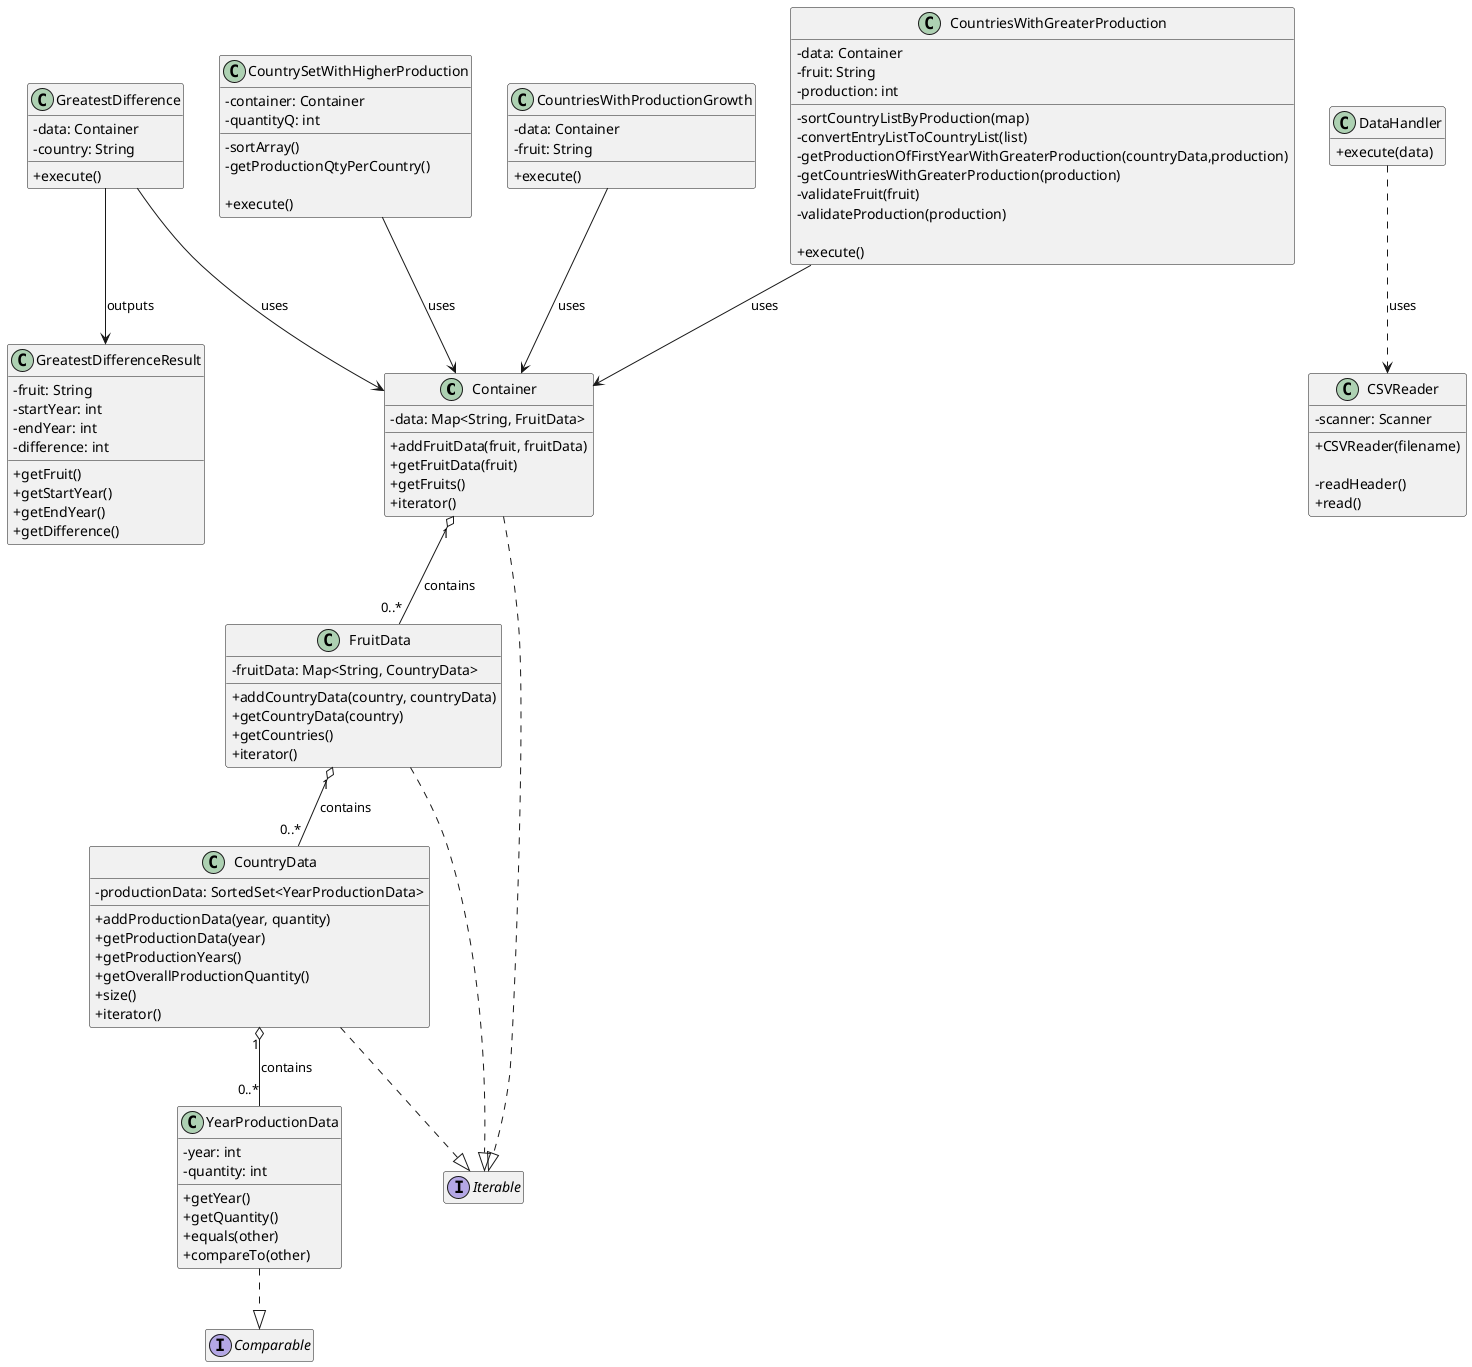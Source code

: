 @startuml CD_COMPLETE

skinparam classAttributeIconSize 0
hide empty members

class Container {
  -data: Map<String, FruitData>

  +addFruitData(fruit, fruitData)
  +getFruitData(fruit)
  +getFruits()
  +iterator()
}

class FruitData {
  -fruitData: Map<String, CountryData>

  +addCountryData(country, countryData)
  +getCountryData(country)
  +getCountries()
  +iterator()
}

class CountryData {
  -productionData: SortedSet<YearProductionData>

  +addProductionData(year, quantity)
  +getProductionData(year)
  +getProductionYears()
  +getOverallProductionQuantity()
  +size()
  +iterator()
}

class YearProductionData {
  -year: int
  -quantity: int

  +getYear()
  +getQuantity()
  +equals(other)
  +compareTo(other)
}

class GreatestDifferenceResult {
  - fruit: String
  - startYear: int
  - endYear: int
  - difference: int

  +getFruit()
  +getStartYear()
  +getEndYear()
  +getDifference()
}

class CSVReader {
  -scanner: Scanner

  + CSVReader(filename)

  - readHeader()
  + read()
}

class GreatestDifference {
  -data: Container
  -country: String

  +execute()
}

class DataHandler {
  +execute(data)
}

class CountrySetWithHigherProduction {
  -container: Container
  - quantityQ: int

  -sortArray()
  -getProductionQtyPerCountry()

  +execute()
}

class CountriesWithProductionGrowth {
  -data: Container
  -fruit: String

  +execute()
}

class CountriesWithGreaterProduction {
  -data: Container
  -fruit: String
  -production: int

  -sortCountryListByProduction(map)
  -convertEntryListToCountryList(list)
  -getProductionOfFirstYearWithGreaterProduction(countryData,production)
  -getCountriesWithGreaterProduction(production)
  -validateFruit(fruit)
  -validateProduction(production)

  +execute()
}

interface Iterable

interface Comparable

Container "1" o-- "0..*" FruitData : contains

FruitData "1" o-- "0..*" CountryData : contains

CountryData "1" o-- "0..*" YearProductionData : contains

YearProductionData ..|> Comparable

CountryData ..|> Iterable

FruitData ..|> Iterable

Container ..|> Iterable

GreatestDifference --> Container : uses
GreatestDifference --> GreatestDifferenceResult : outputs

DataHandler ..> CSVReader : uses

CountriesWithGreaterProduction --> Container : uses

CountriesWithProductionGrowth --> Container : uses

CountrySetWithHigherProduction --> Container : uses

@enduml
